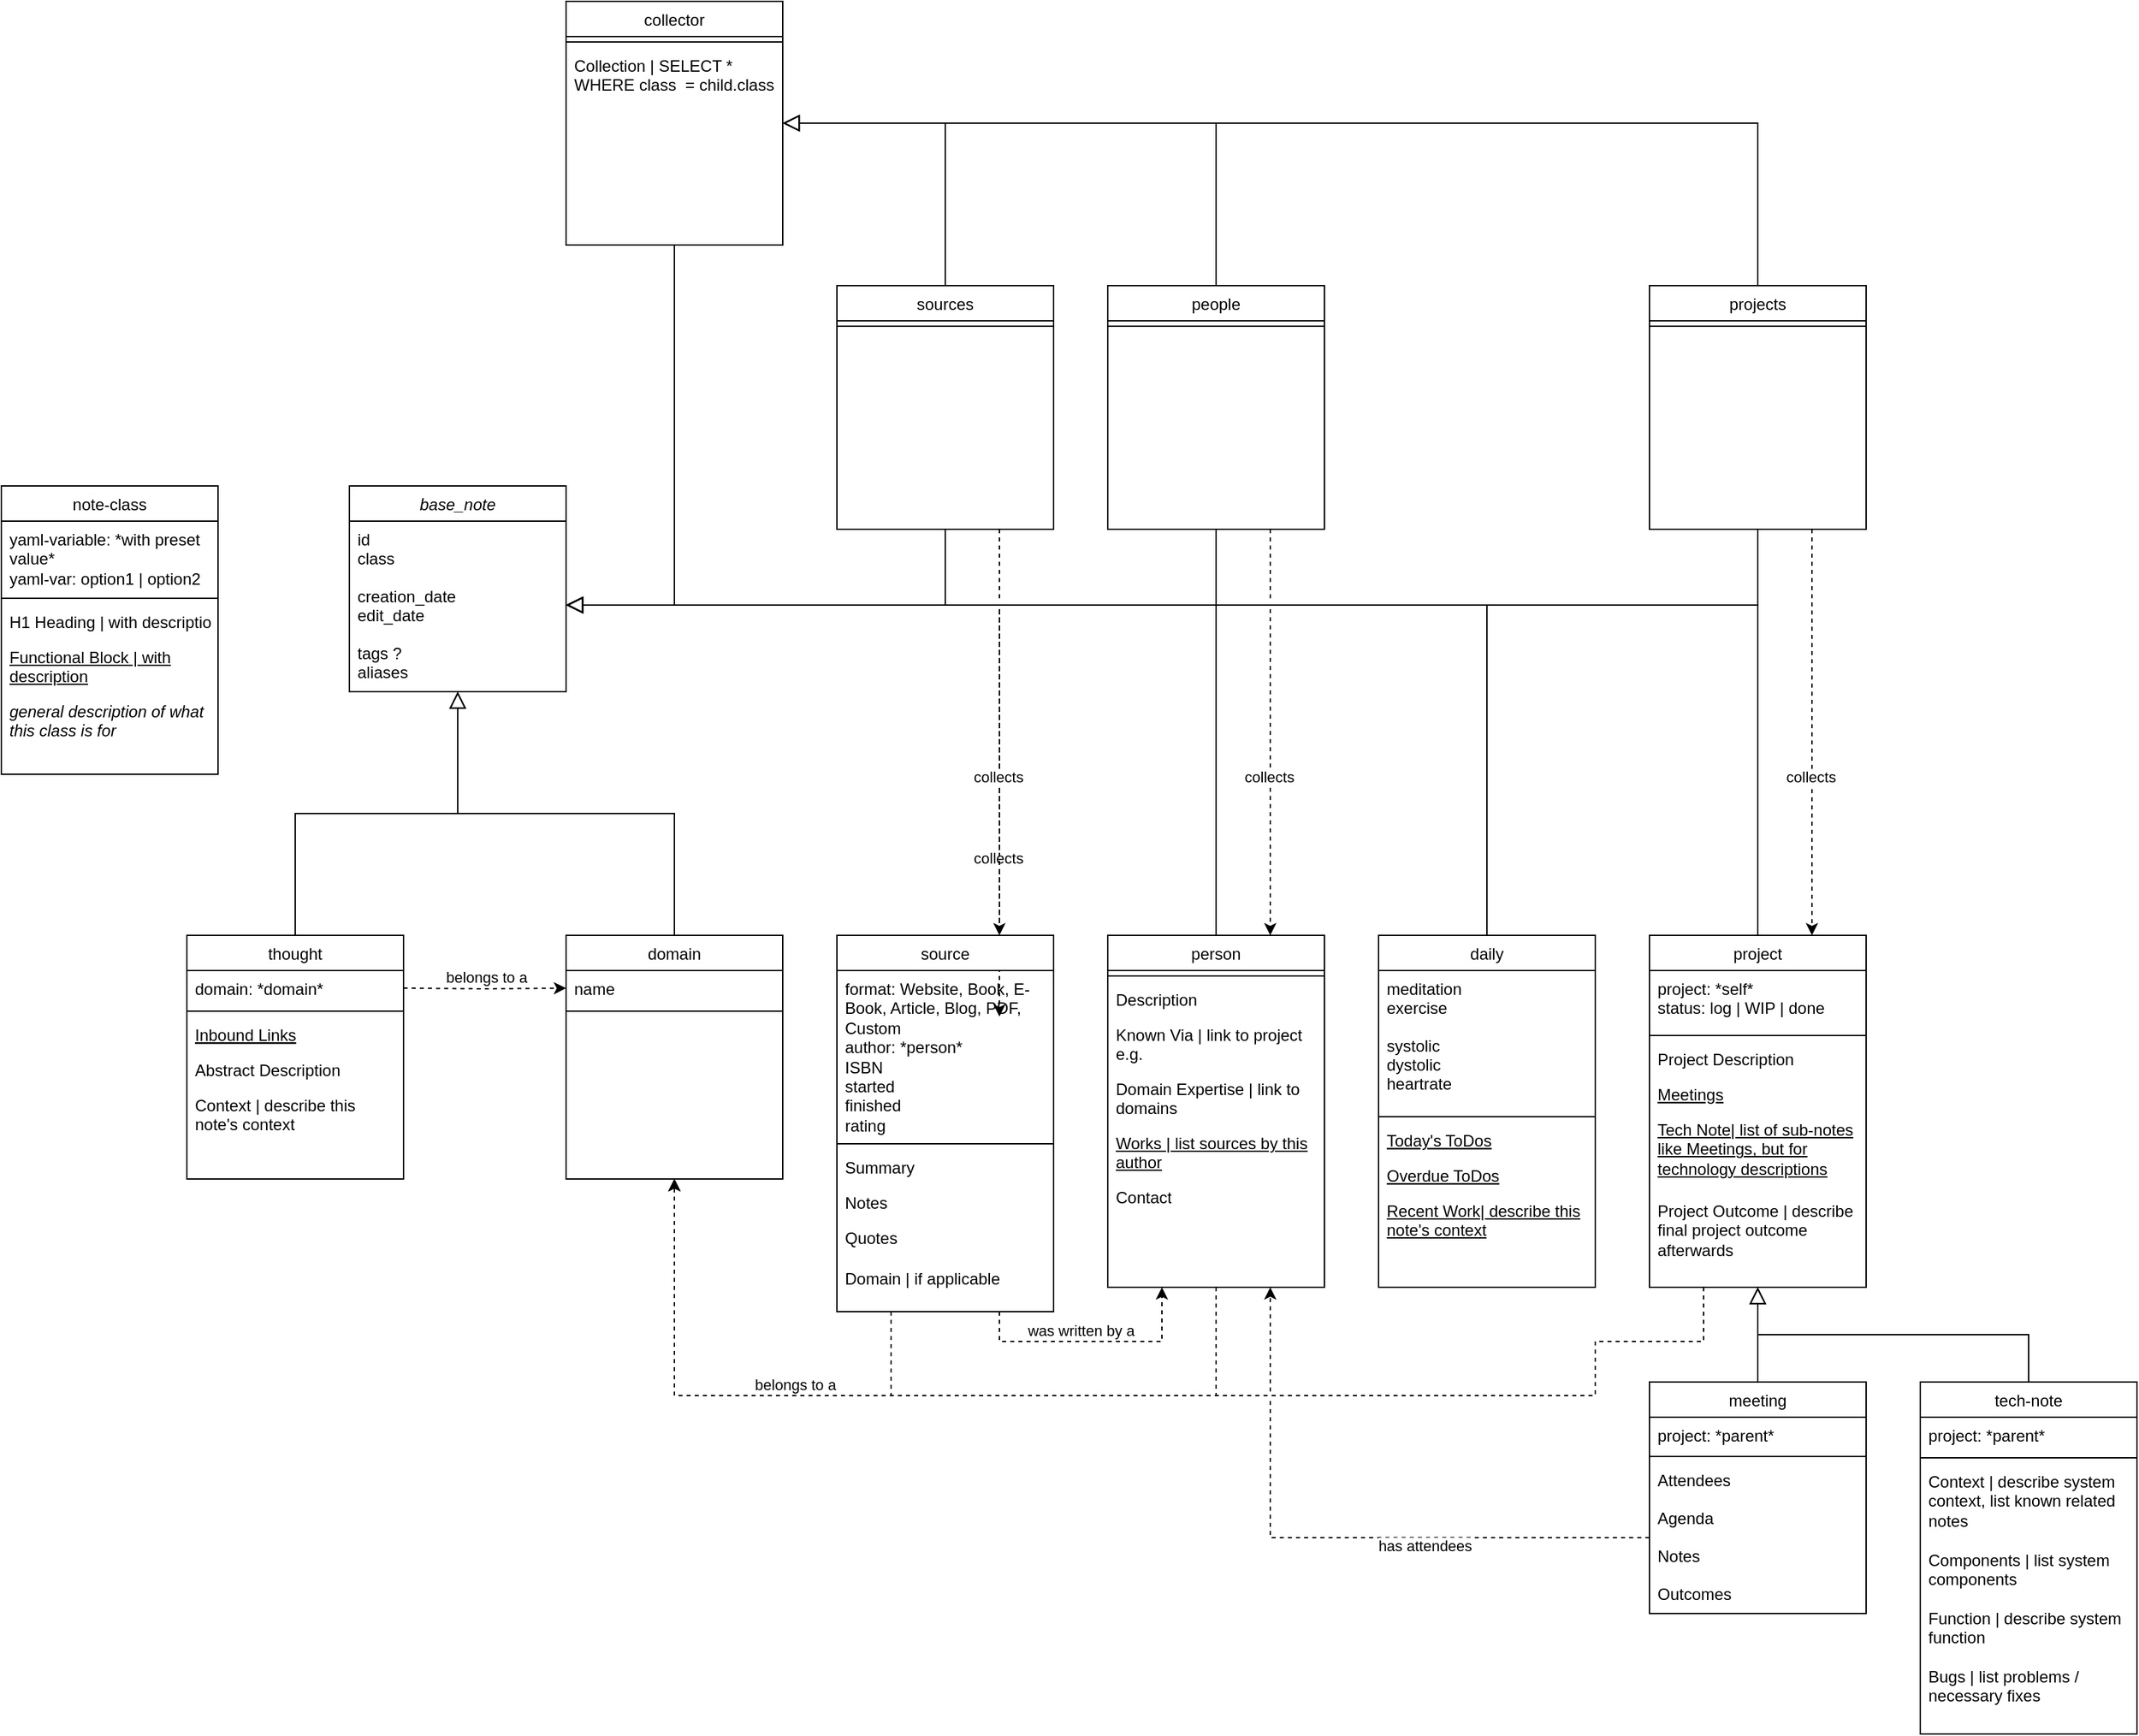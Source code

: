 <mxfile version="20.6.0" type="github">
  <diagram id="C5RBs43oDa-KdzZeNtuy" name="Page-1">
    <mxGraphModel dx="1380" dy="1779" grid="1" gridSize="10" guides="1" tooltips="1" connect="1" arrows="1" fold="1" page="0" pageScale="1" pageWidth="827" pageHeight="1169" math="0" shadow="0">
      <root>
        <mxCell id="WIyWlLk6GJQsqaUBKTNV-0" />
        <mxCell id="WIyWlLk6GJQsqaUBKTNV-1" parent="WIyWlLk6GJQsqaUBKTNV-0" />
        <mxCell id="zkfFHV4jXpPFQw0GAbJ--0" value="base_note" style="swimlane;fontStyle=2;align=center;verticalAlign=top;childLayout=stackLayout;horizontal=1;startSize=26;horizontalStack=0;resizeParent=1;resizeLast=0;collapsible=1;marginBottom=0;rounded=0;shadow=0;strokeWidth=1;" parent="WIyWlLk6GJQsqaUBKTNV-1" vertex="1">
          <mxGeometry x="240" y="208" width="160" height="152" as="geometry">
            <mxRectangle x="230" y="140" width="160" height="26" as="alternateBounds" />
          </mxGeometry>
        </mxCell>
        <mxCell id="zkfFHV4jXpPFQw0GAbJ--1" value="id&#xa;class&#xa;&#xa;creation_date&#xa;edit_date&#xa;&#xa;tags ?&#xa;aliases&#xa;" style="text;align=left;verticalAlign=top;spacingLeft=4;spacingRight=4;overflow=hidden;rotatable=0;points=[[0,0.5],[1,0.5]];portConstraint=eastwest;strokeColor=none;" parent="zkfFHV4jXpPFQw0GAbJ--0" vertex="1">
          <mxGeometry y="26" width="160" height="124" as="geometry" />
        </mxCell>
        <mxCell id="zkfFHV4jXpPFQw0GAbJ--6" value="thought" style="swimlane;fontStyle=0;align=center;verticalAlign=top;childLayout=stackLayout;horizontal=1;startSize=26;horizontalStack=0;resizeParent=1;resizeLast=0;collapsible=1;marginBottom=0;rounded=0;shadow=0;strokeWidth=1;" parent="WIyWlLk6GJQsqaUBKTNV-1" vertex="1">
          <mxGeometry x="120" y="540" width="160" height="180" as="geometry">
            <mxRectangle x="130" y="380" width="160" height="26" as="alternateBounds" />
          </mxGeometry>
        </mxCell>
        <mxCell id="f3Zndl6dn6-TOW9qef5R-59" value="domain: *domain*" style="text;align=left;verticalAlign=top;spacingLeft=4;spacingRight=4;overflow=hidden;rotatable=0;points=[[0,0.5],[1,0.5]];portConstraint=eastwest;" parent="zkfFHV4jXpPFQw0GAbJ--6" vertex="1">
          <mxGeometry y="26" width="160" height="26" as="geometry" />
        </mxCell>
        <mxCell id="zkfFHV4jXpPFQw0GAbJ--9" value="" style="line;html=1;strokeWidth=1;align=left;verticalAlign=middle;spacingTop=-1;spacingLeft=3;spacingRight=3;rotatable=0;labelPosition=right;points=[];portConstraint=eastwest;" parent="zkfFHV4jXpPFQw0GAbJ--6" vertex="1">
          <mxGeometry y="52" width="160" height="8" as="geometry" />
        </mxCell>
        <mxCell id="zkfFHV4jXpPFQw0GAbJ--10" value="Inbound Links" style="text;align=left;verticalAlign=top;spacingLeft=4;spacingRight=4;overflow=hidden;rotatable=0;points=[[0,0.5],[1,0.5]];portConstraint=eastwest;fontStyle=4" parent="zkfFHV4jXpPFQw0GAbJ--6" vertex="1">
          <mxGeometry y="60" width="160" height="26" as="geometry" />
        </mxCell>
        <mxCell id="zkfFHV4jXpPFQw0GAbJ--11" value="Abstract Description" style="text;align=left;verticalAlign=top;spacingLeft=4;spacingRight=4;overflow=hidden;rotatable=0;points=[[0,0.5],[1,0.5]];portConstraint=eastwest;" parent="zkfFHV4jXpPFQw0GAbJ--6" vertex="1">
          <mxGeometry y="86" width="160" height="26" as="geometry" />
        </mxCell>
        <mxCell id="2Ik5nw2vQs33u11WGRB7-6" value="Context | describe this note&#39;s context" style="text;align=left;verticalAlign=top;spacingLeft=4;spacingRight=4;overflow=hidden;rotatable=0;points=[[0,0.5],[1,0.5]];portConstraint=eastwest;fontStyle=0;whiteSpace=wrap;" parent="zkfFHV4jXpPFQw0GAbJ--6" vertex="1">
          <mxGeometry y="112" width="160" height="42" as="geometry" />
        </mxCell>
        <mxCell id="zkfFHV4jXpPFQw0GAbJ--12" value="" style="endArrow=block;endSize=10;endFill=0;shadow=0;strokeWidth=1;rounded=0;edgeStyle=elbowEdgeStyle;elbow=vertical;" parent="WIyWlLk6GJQsqaUBKTNV-1" source="zkfFHV4jXpPFQw0GAbJ--6" target="zkfFHV4jXpPFQw0GAbJ--0" edge="1">
          <mxGeometry width="160" relative="1" as="geometry">
            <mxPoint x="200" y="203" as="sourcePoint" />
            <mxPoint x="200" y="203" as="targetPoint" />
          </mxGeometry>
        </mxCell>
        <mxCell id="zkfFHV4jXpPFQw0GAbJ--13" value="domain" style="swimlane;fontStyle=0;align=center;verticalAlign=top;childLayout=stackLayout;horizontal=1;startSize=26;horizontalStack=0;resizeParent=1;resizeLast=0;collapsible=1;marginBottom=0;rounded=0;shadow=0;strokeWidth=1;" parent="WIyWlLk6GJQsqaUBKTNV-1" vertex="1">
          <mxGeometry x="400" y="540" width="160" height="180" as="geometry">
            <mxRectangle x="340" y="380" width="170" height="26" as="alternateBounds" />
          </mxGeometry>
        </mxCell>
        <mxCell id="zkfFHV4jXpPFQw0GAbJ--14" value="name" style="text;align=left;verticalAlign=top;spacingLeft=4;spacingRight=4;overflow=hidden;rotatable=0;points=[[0,0.5],[1,0.5]];portConstraint=eastwest;" parent="zkfFHV4jXpPFQw0GAbJ--13" vertex="1">
          <mxGeometry y="26" width="160" height="26" as="geometry" />
        </mxCell>
        <mxCell id="zkfFHV4jXpPFQw0GAbJ--15" value="" style="line;html=1;strokeWidth=1;align=left;verticalAlign=middle;spacingTop=-1;spacingLeft=3;spacingRight=3;rotatable=0;labelPosition=right;points=[];portConstraint=eastwest;" parent="zkfFHV4jXpPFQw0GAbJ--13" vertex="1">
          <mxGeometry y="52" width="160" height="8" as="geometry" />
        </mxCell>
        <mxCell id="zkfFHV4jXpPFQw0GAbJ--16" value="" style="endArrow=block;endSize=10;endFill=0;shadow=0;strokeWidth=1;rounded=0;edgeStyle=elbowEdgeStyle;elbow=vertical;" parent="WIyWlLk6GJQsqaUBKTNV-1" source="zkfFHV4jXpPFQw0GAbJ--13" target="zkfFHV4jXpPFQw0GAbJ--0" edge="1">
          <mxGeometry width="160" relative="1" as="geometry">
            <mxPoint x="210" y="373" as="sourcePoint" />
            <mxPoint x="310" y="271" as="targetPoint" />
          </mxGeometry>
        </mxCell>
        <mxCell id="2Ik5nw2vQs33u11WGRB7-9" style="edgeStyle=orthogonalEdgeStyle;rounded=0;orthogonalLoop=1;jettySize=auto;html=1;exitX=1;exitY=0.5;exitDx=0;exitDy=0;entryX=0;entryY=0.5;entryDx=0;entryDy=0;dashed=1;" parent="WIyWlLk6GJQsqaUBKTNV-1" target="zkfFHV4jXpPFQw0GAbJ--14" edge="1">
          <mxGeometry relative="1" as="geometry">
            <mxPoint x="280" y="579" as="sourcePoint" />
          </mxGeometry>
        </mxCell>
        <mxCell id="2Ik5nw2vQs33u11WGRB7-10" value="belongs to a" style="edgeLabel;html=1;align=center;verticalAlign=middle;resizable=0;points=[];" parent="2Ik5nw2vQs33u11WGRB7-9" vertex="1" connectable="0">
          <mxGeometry x="-0.226" relative="1" as="geometry">
            <mxPoint x="14" y="-9" as="offset" />
          </mxGeometry>
        </mxCell>
        <mxCell id="f3Zndl6dn6-TOW9qef5R-25" style="edgeStyle=orthogonalEdgeStyle;rounded=0;orthogonalLoop=1;jettySize=auto;html=1;exitX=0.5;exitY=0;exitDx=0;exitDy=0;entryX=1;entryY=0.5;entryDx=0;entryDy=0;endArrow=block;endSize=10;endFill=0;shadow=0;strokeWidth=1;" parent="WIyWlLk6GJQsqaUBKTNV-1" source="f3Zndl6dn6-TOW9qef5R-0" target="zkfFHV4jXpPFQw0GAbJ--1" edge="1">
          <mxGeometry relative="1" as="geometry" />
        </mxCell>
        <mxCell id="f3Zndl6dn6-TOW9qef5R-0" value="daily" style="swimlane;fontStyle=0;align=center;verticalAlign=top;childLayout=stackLayout;horizontal=1;startSize=26;horizontalStack=0;resizeParent=1;resizeLast=0;collapsible=1;marginBottom=0;rounded=0;shadow=0;strokeWidth=1;" parent="WIyWlLk6GJQsqaUBKTNV-1" vertex="1">
          <mxGeometry x="1000" y="540" width="160" height="260" as="geometry">
            <mxRectangle x="130" y="380" width="160" height="26" as="alternateBounds" />
          </mxGeometry>
        </mxCell>
        <mxCell id="t6AUd43GdMaXBi5L8WSt-88" style="edgeStyle=orthogonalEdgeStyle;rounded=0;jumpStyle=gap;orthogonalLoop=1;jettySize=auto;html=1;exitX=0.75;exitY=1;exitDx=0;exitDy=0;entryX=0.75;entryY=0;entryDx=0;entryDy=0;dashed=1;" edge="1" parent="f3Zndl6dn6-TOW9qef5R-0">
          <mxGeometry relative="1" as="geometry">
            <mxPoint x="-280" y="-240" as="sourcePoint" />
            <mxPoint x="-280" y="60" as="targetPoint" />
          </mxGeometry>
        </mxCell>
        <mxCell id="t6AUd43GdMaXBi5L8WSt-89" value="collects" style="edgeLabel;html=1;align=center;verticalAlign=middle;resizable=0;points=[];" vertex="1" connectable="0" parent="t6AUd43GdMaXBi5L8WSt-88">
          <mxGeometry x="0.216" y="-1" relative="1" as="geometry">
            <mxPoint as="offset" />
          </mxGeometry>
        </mxCell>
        <mxCell id="f3Zndl6dn6-TOW9qef5R-1" value="meditation&#xa;exercise&#xa;&#xa;systolic&#xa;dystolic&#xa;heartrate" style="text;align=left;verticalAlign=top;spacingLeft=4;spacingRight=4;overflow=hidden;rotatable=0;points=[[0,0.5],[1,0.5]];portConstraint=eastwest;" parent="f3Zndl6dn6-TOW9qef5R-0" vertex="1">
          <mxGeometry y="26" width="160" height="104" as="geometry" />
        </mxCell>
        <mxCell id="f3Zndl6dn6-TOW9qef5R-3" value="" style="line;html=1;strokeWidth=1;align=left;verticalAlign=middle;spacingTop=-1;spacingLeft=3;spacingRight=3;rotatable=0;labelPosition=right;points=[];portConstraint=eastwest;" parent="f3Zndl6dn6-TOW9qef5R-0" vertex="1">
          <mxGeometry y="130" width="160" height="8" as="geometry" />
        </mxCell>
        <mxCell id="f3Zndl6dn6-TOW9qef5R-5" value="Today&#39;s ToDos" style="text;align=left;verticalAlign=top;spacingLeft=4;spacingRight=4;overflow=hidden;rotatable=0;points=[[0,0.5],[1,0.5]];portConstraint=eastwest;fontStyle=4" parent="f3Zndl6dn6-TOW9qef5R-0" vertex="1">
          <mxGeometry y="138" width="160" height="26" as="geometry" />
        </mxCell>
        <mxCell id="f3Zndl6dn6-TOW9qef5R-4" value="Overdue ToDos" style="text;align=left;verticalAlign=top;spacingLeft=4;spacingRight=4;overflow=hidden;rotatable=0;points=[[0,0.5],[1,0.5]];portConstraint=eastwest;fontStyle=4" parent="f3Zndl6dn6-TOW9qef5R-0" vertex="1">
          <mxGeometry y="164" width="160" height="26" as="geometry" />
        </mxCell>
        <mxCell id="f3Zndl6dn6-TOW9qef5R-10" value="Recent Work| describe this note&#39;s context" style="text;align=left;verticalAlign=top;spacingLeft=4;spacingRight=4;overflow=hidden;rotatable=0;points=[[0,0.5],[1,0.5]];portConstraint=eastwest;fontStyle=4;whiteSpace=wrap;" parent="f3Zndl6dn6-TOW9qef5R-0" vertex="1">
          <mxGeometry y="190" width="160" height="42" as="geometry" />
        </mxCell>
        <mxCell id="f3Zndl6dn6-TOW9qef5R-32" style="edgeStyle=orthogonalEdgeStyle;rounded=0;orthogonalLoop=1;jettySize=auto;html=1;exitX=0.5;exitY=0;exitDx=0;exitDy=0;entryX=1;entryY=0.5;entryDx=0;entryDy=0;endArrow=block;endSize=10;endFill=0;shadow=0;strokeWidth=1;" parent="WIyWlLk6GJQsqaUBKTNV-1" source="f3Zndl6dn6-TOW9qef5R-26" target="zkfFHV4jXpPFQw0GAbJ--1" edge="1">
          <mxGeometry relative="1" as="geometry" />
        </mxCell>
        <mxCell id="t6AUd43GdMaXBi5L8WSt-27" style="edgeStyle=orthogonalEdgeStyle;rounded=0;jumpStyle=gap;orthogonalLoop=1;jettySize=auto;html=1;exitX=0.25;exitY=1;exitDx=0;exitDy=0;entryX=0.5;entryY=1;entryDx=0;entryDy=0;dashed=1;" edge="1" parent="WIyWlLk6GJQsqaUBKTNV-1" source="f3Zndl6dn6-TOW9qef5R-26" target="zkfFHV4jXpPFQw0GAbJ--13">
          <mxGeometry relative="1" as="geometry">
            <Array as="points">
              <mxPoint x="1240" y="840" />
              <mxPoint x="1160" y="840" />
              <mxPoint x="1160" y="880" />
              <mxPoint x="480" y="880" />
            </Array>
          </mxGeometry>
        </mxCell>
        <mxCell id="f3Zndl6dn6-TOW9qef5R-26" value="project" style="swimlane;fontStyle=0;align=center;verticalAlign=top;childLayout=stackLayout;horizontal=1;startSize=26;horizontalStack=0;resizeParent=1;resizeLast=0;collapsible=1;marginBottom=0;rounded=0;shadow=0;strokeWidth=1;" parent="WIyWlLk6GJQsqaUBKTNV-1" vertex="1">
          <mxGeometry x="1200" y="540" width="160" height="260" as="geometry">
            <mxRectangle x="130" y="380" width="160" height="26" as="alternateBounds" />
          </mxGeometry>
        </mxCell>
        <mxCell id="f3Zndl6dn6-TOW9qef5R-27" value="project: *self*&#xa;status: log | WIP | done&#xa;&#xa;" style="text;align=left;verticalAlign=top;spacingLeft=4;spacingRight=4;overflow=hidden;rotatable=0;points=[[0,0.5],[1,0.5]];portConstraint=eastwest;" parent="f3Zndl6dn6-TOW9qef5R-26" vertex="1">
          <mxGeometry y="26" width="160" height="44" as="geometry" />
        </mxCell>
        <mxCell id="f3Zndl6dn6-TOW9qef5R-28" value="" style="line;html=1;strokeWidth=1;align=left;verticalAlign=middle;spacingTop=-1;spacingLeft=3;spacingRight=3;rotatable=0;labelPosition=right;points=[];portConstraint=eastwest;" parent="f3Zndl6dn6-TOW9qef5R-26" vertex="1">
          <mxGeometry y="70" width="160" height="8" as="geometry" />
        </mxCell>
        <mxCell id="f3Zndl6dn6-TOW9qef5R-29" value="Project Description" style="text;align=left;verticalAlign=top;spacingLeft=4;spacingRight=4;overflow=hidden;rotatable=0;points=[[0,0.5],[1,0.5]];portConstraint=eastwest;fontStyle=0" parent="f3Zndl6dn6-TOW9qef5R-26" vertex="1">
          <mxGeometry y="78" width="160" height="26" as="geometry" />
        </mxCell>
        <mxCell id="f3Zndl6dn6-TOW9qef5R-30" value="Meetings" style="text;align=left;verticalAlign=top;spacingLeft=4;spacingRight=4;overflow=hidden;rotatable=0;points=[[0,0.5],[1,0.5]];portConstraint=eastwest;fontStyle=4" parent="f3Zndl6dn6-TOW9qef5R-26" vertex="1">
          <mxGeometry y="104" width="160" height="26" as="geometry" />
        </mxCell>
        <mxCell id="f3Zndl6dn6-TOW9qef5R-31" value="Tech Note| list of sub-notes like Meetings, but for technology descriptions" style="text;align=left;verticalAlign=top;spacingLeft=4;spacingRight=4;overflow=hidden;rotatable=0;points=[[0,0.5],[1,0.5]];portConstraint=eastwest;fontStyle=4;whiteSpace=wrap;" parent="f3Zndl6dn6-TOW9qef5R-26" vertex="1">
          <mxGeometry y="130" width="160" height="60" as="geometry" />
        </mxCell>
        <mxCell id="f3Zndl6dn6-TOW9qef5R-33" value="Project Outcome | describe final project outcome afterwards" style="text;align=left;verticalAlign=top;spacingLeft=4;spacingRight=4;overflow=hidden;rotatable=0;points=[[0,0.5],[1,0.5]];portConstraint=eastwest;fontStyle=0;whiteSpace=wrap;" parent="f3Zndl6dn6-TOW9qef5R-26" vertex="1">
          <mxGeometry y="190" width="160" height="50" as="geometry" />
        </mxCell>
        <mxCell id="f3Zndl6dn6-TOW9qef5R-40" style="edgeStyle=orthogonalEdgeStyle;rounded=0;orthogonalLoop=1;jettySize=auto;html=1;exitX=0.5;exitY=0;exitDx=0;exitDy=0;entryX=0.5;entryY=1;entryDx=0;entryDy=0;endArrow=block;endSize=10;endFill=0;shadow=0;strokeWidth=1;" parent="WIyWlLk6GJQsqaUBKTNV-1" source="f3Zndl6dn6-TOW9qef5R-34" target="f3Zndl6dn6-TOW9qef5R-26" edge="1">
          <mxGeometry relative="1" as="geometry" />
        </mxCell>
        <mxCell id="f3Zndl6dn6-TOW9qef5R-34" value="meeting" style="swimlane;fontStyle=0;align=center;verticalAlign=top;childLayout=stackLayout;horizontal=1;startSize=26;horizontalStack=0;resizeParent=1;resizeLast=0;collapsible=1;marginBottom=0;rounded=0;shadow=0;strokeWidth=1;" parent="WIyWlLk6GJQsqaUBKTNV-1" vertex="1">
          <mxGeometry x="1200" y="870" width="160" height="171" as="geometry">
            <mxRectangle x="130" y="380" width="160" height="26" as="alternateBounds" />
          </mxGeometry>
        </mxCell>
        <mxCell id="f3Zndl6dn6-TOW9qef5R-35" value="project: *parent*" style="text;align=left;verticalAlign=top;spacingLeft=4;spacingRight=4;overflow=hidden;rotatable=0;points=[[0,0.5],[1,0.5]];portConstraint=eastwest;" parent="f3Zndl6dn6-TOW9qef5R-34" vertex="1">
          <mxGeometry y="26" width="160" height="25" as="geometry" />
        </mxCell>
        <mxCell id="f3Zndl6dn6-TOW9qef5R-36" value="" style="line;html=1;strokeWidth=1;align=left;verticalAlign=middle;spacingTop=-1;spacingLeft=3;spacingRight=3;rotatable=0;labelPosition=right;points=[];portConstraint=eastwest;" parent="f3Zndl6dn6-TOW9qef5R-34" vertex="1">
          <mxGeometry y="51" width="160" height="8" as="geometry" />
        </mxCell>
        <mxCell id="f3Zndl6dn6-TOW9qef5R-37" value="Attendees&#xa;&#xa;Agenda&#xa;&#xa;Notes&#xa;&#xa;Outcomes" style="text;align=left;verticalAlign=top;spacingLeft=4;spacingRight=4;overflow=hidden;rotatable=0;points=[[0,0.5],[1,0.5]];portConstraint=eastwest;fontStyle=0" parent="f3Zndl6dn6-TOW9qef5R-34" vertex="1">
          <mxGeometry y="59" width="160" height="112" as="geometry" />
        </mxCell>
        <mxCell id="f3Zndl6dn6-TOW9qef5R-47" style="edgeStyle=orthogonalEdgeStyle;rounded=0;orthogonalLoop=1;jettySize=auto;html=1;exitX=0.5;exitY=0;exitDx=0;exitDy=0;entryX=0.5;entryY=1;entryDx=0;entryDy=0;endArrow=block;endSize=10;endFill=0;shadow=0;strokeWidth=1;" parent="WIyWlLk6GJQsqaUBKTNV-1" source="f3Zndl6dn6-TOW9qef5R-41" target="f3Zndl6dn6-TOW9qef5R-26" edge="1">
          <mxGeometry relative="1" as="geometry" />
        </mxCell>
        <mxCell id="f3Zndl6dn6-TOW9qef5R-41" value="tech-note" style="swimlane;fontStyle=0;align=center;verticalAlign=top;childLayout=stackLayout;horizontal=1;startSize=26;horizontalStack=0;resizeParent=1;resizeLast=0;collapsible=1;marginBottom=0;rounded=0;shadow=0;strokeWidth=1;" parent="WIyWlLk6GJQsqaUBKTNV-1" vertex="1">
          <mxGeometry x="1400" y="870" width="160" height="260" as="geometry">
            <mxRectangle x="130" y="380" width="160" height="26" as="alternateBounds" />
          </mxGeometry>
        </mxCell>
        <mxCell id="f3Zndl6dn6-TOW9qef5R-42" value="project: *parent*" style="text;align=left;verticalAlign=top;spacingLeft=4;spacingRight=4;overflow=hidden;rotatable=0;points=[[0,0.5],[1,0.5]];portConstraint=eastwest;" parent="f3Zndl6dn6-TOW9qef5R-41" vertex="1">
          <mxGeometry y="26" width="160" height="26" as="geometry" />
        </mxCell>
        <mxCell id="f3Zndl6dn6-TOW9qef5R-43" value="" style="line;html=1;strokeWidth=1;align=left;verticalAlign=middle;spacingTop=-1;spacingLeft=3;spacingRight=3;rotatable=0;labelPosition=right;points=[];portConstraint=eastwest;" parent="f3Zndl6dn6-TOW9qef5R-41" vertex="1">
          <mxGeometry y="52" width="160" height="8" as="geometry" />
        </mxCell>
        <mxCell id="f3Zndl6dn6-TOW9qef5R-50" value="Context | describe system context, list known related notes&#xa;&#xa;Components | list system components&#xa;&#xa;Function | describe system function&#xa;&#xa;Bugs | list problems / necessary fixes" style="text;align=left;verticalAlign=top;spacingLeft=4;spacingRight=4;overflow=hidden;rotatable=0;points=[[0,0.5],[1,0.5]];portConstraint=eastwest;fontStyle=0;whiteSpace=wrap;" parent="f3Zndl6dn6-TOW9qef5R-41" vertex="1">
          <mxGeometry y="60" width="160" height="191" as="geometry" />
        </mxCell>
        <mxCell id="f3Zndl6dn6-TOW9qef5R-51" value="note-class" style="swimlane;fontStyle=0;align=center;verticalAlign=top;childLayout=stackLayout;horizontal=1;startSize=26;horizontalStack=0;resizeParent=1;resizeLast=0;collapsible=1;marginBottom=0;rounded=0;shadow=0;strokeWidth=1;" parent="WIyWlLk6GJQsqaUBKTNV-1" vertex="1">
          <mxGeometry x="-17" y="208" width="160" height="213" as="geometry">
            <mxRectangle x="130" y="380" width="160" height="26" as="alternateBounds" />
          </mxGeometry>
        </mxCell>
        <mxCell id="f3Zndl6dn6-TOW9qef5R-52" value="yaml-variable: *with preset value*&#xa;yaml-var: option1 | option2" style="text;align=left;verticalAlign=top;spacingLeft=4;spacingRight=4;overflow=hidden;rotatable=0;points=[[0,0.5],[1,0.5]];portConstraint=eastwest;whiteSpace=wrap;" parent="f3Zndl6dn6-TOW9qef5R-51" vertex="1">
          <mxGeometry y="26" width="160" height="53" as="geometry" />
        </mxCell>
        <mxCell id="f3Zndl6dn6-TOW9qef5R-53" value="" style="line;html=1;strokeWidth=1;align=left;verticalAlign=middle;spacingTop=-1;spacingLeft=3;spacingRight=3;rotatable=0;labelPosition=right;points=[];portConstraint=eastwest;" parent="f3Zndl6dn6-TOW9qef5R-51" vertex="1">
          <mxGeometry y="79" width="160" height="8" as="geometry" />
        </mxCell>
        <mxCell id="f3Zndl6dn6-TOW9qef5R-54" value="H1 Heading | with description" style="text;align=left;verticalAlign=top;spacingLeft=4;spacingRight=4;overflow=hidden;rotatable=0;points=[[0,0.5],[1,0.5]];portConstraint=eastwest;fontStyle=0" parent="f3Zndl6dn6-TOW9qef5R-51" vertex="1">
          <mxGeometry y="87" width="160" height="26" as="geometry" />
        </mxCell>
        <mxCell id="f3Zndl6dn6-TOW9qef5R-55" value="Functional Block | with description&#xa;" style="text;align=left;verticalAlign=top;spacingLeft=4;spacingRight=4;overflow=hidden;rotatable=0;points=[[0,0.5],[1,0.5]];portConstraint=eastwest;fontStyle=4;whiteSpace=wrap;" parent="f3Zndl6dn6-TOW9qef5R-51" vertex="1">
          <mxGeometry y="113" width="160" height="40" as="geometry" />
        </mxCell>
        <mxCell id="2Ik5nw2vQs33u11WGRB7-5" value="general description of what this class is for" style="text;align=left;verticalAlign=top;spacingLeft=4;spacingRight=4;overflow=hidden;rotatable=0;points=[[0,0.5],[1,0.5]];portConstraint=eastwest;fontStyle=2;whiteSpace=wrap;" parent="f3Zndl6dn6-TOW9qef5R-51" vertex="1">
          <mxGeometry y="153" width="160" height="60" as="geometry" />
        </mxCell>
        <mxCell id="t6AUd43GdMaXBi5L8WSt-6" style="edgeStyle=orthogonalEdgeStyle;rounded=0;orthogonalLoop=1;jettySize=auto;html=1;exitX=0.5;exitY=0;exitDx=0;exitDy=0;entryX=1;entryY=0.5;entryDx=0;entryDy=0;endArrow=block;endSize=10;endFill=0;shadow=0;strokeWidth=1;" edge="1" parent="WIyWlLk6GJQsqaUBKTNV-1" source="t6AUd43GdMaXBi5L8WSt-0" target="zkfFHV4jXpPFQw0GAbJ--1">
          <mxGeometry relative="1" as="geometry" />
        </mxCell>
        <mxCell id="t6AUd43GdMaXBi5L8WSt-26" style="edgeStyle=orthogonalEdgeStyle;rounded=0;orthogonalLoop=1;jettySize=auto;html=1;exitX=0.5;exitY=1;exitDx=0;exitDy=0;entryX=0.5;entryY=1;entryDx=0;entryDy=0;dashed=1;" edge="1" parent="WIyWlLk6GJQsqaUBKTNV-1" source="t6AUd43GdMaXBi5L8WSt-0" target="zkfFHV4jXpPFQw0GAbJ--13">
          <mxGeometry relative="1" as="geometry">
            <Array as="points">
              <mxPoint x="880" y="880" />
              <mxPoint x="480" y="880" />
            </Array>
          </mxGeometry>
        </mxCell>
        <mxCell id="t6AUd43GdMaXBi5L8WSt-0" value="person" style="swimlane;fontStyle=0;align=center;verticalAlign=top;childLayout=stackLayout;horizontal=1;startSize=26;horizontalStack=0;resizeParent=1;resizeLast=0;collapsible=1;marginBottom=0;rounded=0;shadow=0;strokeWidth=1;" vertex="1" parent="WIyWlLk6GJQsqaUBKTNV-1">
          <mxGeometry x="800" y="540" width="160" height="260" as="geometry">
            <mxRectangle x="130" y="380" width="160" height="26" as="alternateBounds" />
          </mxGeometry>
        </mxCell>
        <mxCell id="t6AUd43GdMaXBi5L8WSt-2" value="" style="line;html=1;strokeWidth=1;align=left;verticalAlign=middle;spacingTop=-1;spacingLeft=3;spacingRight=3;rotatable=0;labelPosition=right;points=[];portConstraint=eastwest;" vertex="1" parent="t6AUd43GdMaXBi5L8WSt-0">
          <mxGeometry y="26" width="160" height="8" as="geometry" />
        </mxCell>
        <mxCell id="t6AUd43GdMaXBi5L8WSt-8" value="Description" style="text;align=left;verticalAlign=top;spacingLeft=4;spacingRight=4;overflow=hidden;rotatable=0;points=[[0,0.5],[1,0.5]];portConstraint=eastwest;fontStyle=0" vertex="1" parent="t6AUd43GdMaXBi5L8WSt-0">
          <mxGeometry y="34" width="160" height="26" as="geometry" />
        </mxCell>
        <mxCell id="t6AUd43GdMaXBi5L8WSt-9" value="Known Via | link to project e.g." style="text;align=left;verticalAlign=top;spacingLeft=4;spacingRight=4;overflow=hidden;rotatable=0;points=[[0,0.5],[1,0.5]];portConstraint=eastwest;fontStyle=0;whiteSpace=wrap;" vertex="1" parent="t6AUd43GdMaXBi5L8WSt-0">
          <mxGeometry y="60" width="160" height="40" as="geometry" />
        </mxCell>
        <mxCell id="t6AUd43GdMaXBi5L8WSt-10" value="Domain Expertise | link to domains" style="text;align=left;verticalAlign=top;spacingLeft=4;spacingRight=4;overflow=hidden;rotatable=0;points=[[0,0.5],[1,0.5]];portConstraint=eastwest;fontStyle=0;whiteSpace=wrap;" vertex="1" parent="t6AUd43GdMaXBi5L8WSt-0">
          <mxGeometry y="100" width="160" height="40" as="geometry" />
        </mxCell>
        <mxCell id="t6AUd43GdMaXBi5L8WSt-11" value="Works | list sources by this author" style="text;align=left;verticalAlign=top;spacingLeft=4;spacingRight=4;overflow=hidden;rotatable=0;points=[[0,0.5],[1,0.5]];portConstraint=eastwest;fontStyle=4;whiteSpace=wrap;" vertex="1" parent="t6AUd43GdMaXBi5L8WSt-0">
          <mxGeometry y="140" width="160" height="40" as="geometry" />
        </mxCell>
        <mxCell id="t6AUd43GdMaXBi5L8WSt-12" value="Contact" style="text;align=left;verticalAlign=top;spacingLeft=4;spacingRight=4;overflow=hidden;rotatable=0;points=[[0,0.5],[1,0.5]];portConstraint=eastwest;fontStyle=0;whiteSpace=wrap;" vertex="1" parent="t6AUd43GdMaXBi5L8WSt-0">
          <mxGeometry y="180" width="160" height="40" as="geometry" />
        </mxCell>
        <mxCell id="t6AUd43GdMaXBi5L8WSt-13" style="edgeStyle=orthogonalEdgeStyle;rounded=0;orthogonalLoop=1;jettySize=auto;html=1;exitX=0;exitY=0.5;exitDx=0;exitDy=0;entryX=0.75;entryY=1;entryDx=0;entryDy=0;jumpStyle=gap;dashed=1;" edge="1" parent="WIyWlLk6GJQsqaUBKTNV-1" source="f3Zndl6dn6-TOW9qef5R-37" target="t6AUd43GdMaXBi5L8WSt-0">
          <mxGeometry relative="1" as="geometry" />
        </mxCell>
        <mxCell id="t6AUd43GdMaXBi5L8WSt-14" value="has attendees" style="edgeLabel;html=1;align=center;verticalAlign=middle;resizable=0;points=[];" vertex="1" connectable="0" parent="t6AUd43GdMaXBi5L8WSt-13">
          <mxGeometry x="0.084" y="1" relative="1" as="geometry">
            <mxPoint x="86" y="5" as="offset" />
          </mxGeometry>
        </mxCell>
        <mxCell id="t6AUd43GdMaXBi5L8WSt-21" style="edgeStyle=orthogonalEdgeStyle;rounded=0;orthogonalLoop=1;jettySize=auto;html=1;exitX=0.75;exitY=1;exitDx=0;exitDy=0;jumpStyle=gap;dashed=1;" edge="1" parent="WIyWlLk6GJQsqaUBKTNV-1" source="t6AUd43GdMaXBi5L8WSt-15">
          <mxGeometry relative="1" as="geometry">
            <mxPoint x="840" y="800" as="targetPoint" />
            <Array as="points">
              <mxPoint x="720" y="840" />
              <mxPoint x="840" y="840" />
              <mxPoint x="840" y="800" />
            </Array>
          </mxGeometry>
        </mxCell>
        <mxCell id="t6AUd43GdMaXBi5L8WSt-22" value="was written by a" style="edgeLabel;html=1;align=center;verticalAlign=middle;resizable=0;points=[];" vertex="1" connectable="0" parent="t6AUd43GdMaXBi5L8WSt-21">
          <mxGeometry x="0.109" y="-1" relative="1" as="geometry">
            <mxPoint x="-19" y="-9" as="offset" />
          </mxGeometry>
        </mxCell>
        <mxCell id="t6AUd43GdMaXBi5L8WSt-24" style="edgeStyle=orthogonalEdgeStyle;rounded=0;orthogonalLoop=1;jettySize=auto;html=1;exitX=0.25;exitY=1;exitDx=0;exitDy=0;entryX=0.5;entryY=1;entryDx=0;entryDy=0;dashed=1;" edge="1" parent="WIyWlLk6GJQsqaUBKTNV-1" source="t6AUd43GdMaXBi5L8WSt-15" target="zkfFHV4jXpPFQw0GAbJ--13">
          <mxGeometry relative="1" as="geometry">
            <Array as="points">
              <mxPoint x="640" y="880" />
              <mxPoint x="480" y="880" />
            </Array>
          </mxGeometry>
        </mxCell>
        <mxCell id="t6AUd43GdMaXBi5L8WSt-25" value="belongs to a" style="edgeLabel;html=1;align=center;verticalAlign=middle;resizable=0;points=[];" vertex="1" connectable="0" parent="t6AUd43GdMaXBi5L8WSt-24">
          <mxGeometry x="-0.22" y="-1" relative="1" as="geometry">
            <mxPoint x="16" y="-7" as="offset" />
          </mxGeometry>
        </mxCell>
        <mxCell id="t6AUd43GdMaXBi5L8WSt-15" value="source" style="swimlane;fontStyle=0;align=center;verticalAlign=top;childLayout=stackLayout;horizontal=1;startSize=26;horizontalStack=0;resizeParent=1;resizeLast=0;collapsible=1;marginBottom=0;rounded=0;shadow=0;strokeWidth=1;" vertex="1" parent="WIyWlLk6GJQsqaUBKTNV-1">
          <mxGeometry x="600" y="540" width="160" height="278" as="geometry">
            <mxRectangle x="130" y="380" width="160" height="26" as="alternateBounds" />
          </mxGeometry>
        </mxCell>
        <mxCell id="t6AUd43GdMaXBi5L8WSt-16" value="format: Website, Book, E-Book, Article, Blog, PDF, Custom&#xa;author: *person*&#xa;ISBN&#xa;started&#xa;finished&#xa;rating&#xa;" style="text;align=left;verticalAlign=top;spacingLeft=4;spacingRight=4;overflow=hidden;rotatable=0;points=[[0,0.5],[1,0.5]];portConstraint=eastwest;whiteSpace=wrap;" vertex="1" parent="t6AUd43GdMaXBi5L8WSt-15">
          <mxGeometry y="26" width="160" height="124" as="geometry" />
        </mxCell>
        <mxCell id="t6AUd43GdMaXBi5L8WSt-17" value="" style="line;html=1;strokeWidth=1;align=left;verticalAlign=middle;spacingTop=-1;spacingLeft=3;spacingRight=3;rotatable=0;labelPosition=right;points=[];portConstraint=eastwest;" vertex="1" parent="t6AUd43GdMaXBi5L8WSt-15">
          <mxGeometry y="150" width="160" height="8" as="geometry" />
        </mxCell>
        <mxCell id="t6AUd43GdMaXBi5L8WSt-18" value="Summary" style="text;align=left;verticalAlign=top;spacingLeft=4;spacingRight=4;overflow=hidden;rotatable=0;points=[[0,0.5],[1,0.5]];portConstraint=eastwest;fontStyle=0" vertex="1" parent="t6AUd43GdMaXBi5L8WSt-15">
          <mxGeometry y="158" width="160" height="26" as="geometry" />
        </mxCell>
        <mxCell id="t6AUd43GdMaXBi5L8WSt-19" value="Notes" style="text;align=left;verticalAlign=top;spacingLeft=4;spacingRight=4;overflow=hidden;rotatable=0;points=[[0,0.5],[1,0.5]];portConstraint=eastwest;fontStyle=0" vertex="1" parent="t6AUd43GdMaXBi5L8WSt-15">
          <mxGeometry y="184" width="160" height="26" as="geometry" />
        </mxCell>
        <mxCell id="t6AUd43GdMaXBi5L8WSt-20" value="Quotes" style="text;align=left;verticalAlign=top;spacingLeft=4;spacingRight=4;overflow=hidden;rotatable=0;points=[[0,0.5],[1,0.5]];portConstraint=eastwest;fontStyle=0;whiteSpace=wrap;" vertex="1" parent="t6AUd43GdMaXBi5L8WSt-15">
          <mxGeometry y="210" width="160" height="30" as="geometry" />
        </mxCell>
        <mxCell id="t6AUd43GdMaXBi5L8WSt-23" value="Domain | if applicable" style="text;align=left;verticalAlign=top;spacingLeft=4;spacingRight=4;overflow=hidden;rotatable=0;points=[[0,0.5],[1,0.5]];portConstraint=eastwest;fontStyle=0" vertex="1" parent="t6AUd43GdMaXBi5L8WSt-15">
          <mxGeometry y="240" width="160" height="26" as="geometry" />
        </mxCell>
        <mxCell id="t6AUd43GdMaXBi5L8WSt-48" style="edgeStyle=orthogonalEdgeStyle;rounded=0;jumpStyle=gap;orthogonalLoop=1;jettySize=auto;html=1;exitX=0.5;exitY=1;exitDx=0;exitDy=0;entryX=1;entryY=0.5;entryDx=0;entryDy=0;endArrow=block;endSize=10;endFill=0;shadow=0;strokeWidth=1;" edge="1" parent="WIyWlLk6GJQsqaUBKTNV-1" source="t6AUd43GdMaXBi5L8WSt-28" target="zkfFHV4jXpPFQw0GAbJ--1">
          <mxGeometry relative="1" as="geometry" />
        </mxCell>
        <mxCell id="t6AUd43GdMaXBi5L8WSt-67" style="edgeStyle=orthogonalEdgeStyle;rounded=0;jumpStyle=gap;orthogonalLoop=1;jettySize=auto;html=1;exitX=0.5;exitY=0;exitDx=0;exitDy=0;entryX=1;entryY=0.5;entryDx=0;entryDy=0;endArrow=block;endSize=10;endFill=0;shadow=0;strokeWidth=1;" edge="1" parent="WIyWlLk6GJQsqaUBKTNV-1" source="t6AUd43GdMaXBi5L8WSt-28" target="t6AUd43GdMaXBi5L8WSt-59">
          <mxGeometry relative="1" as="geometry" />
        </mxCell>
        <mxCell id="t6AUd43GdMaXBi5L8WSt-28" value="people" style="swimlane;fontStyle=0;align=center;verticalAlign=top;childLayout=stackLayout;horizontal=1;startSize=26;horizontalStack=0;resizeParent=1;resizeLast=0;collapsible=1;marginBottom=0;rounded=0;shadow=0;strokeWidth=1;" vertex="1" parent="WIyWlLk6GJQsqaUBKTNV-1">
          <mxGeometry x="800" y="60" width="160" height="180" as="geometry">
            <mxRectangle x="340" y="380" width="170" height="26" as="alternateBounds" />
          </mxGeometry>
        </mxCell>
        <mxCell id="t6AUd43GdMaXBi5L8WSt-30" value="" style="line;html=1;strokeWidth=1;align=left;verticalAlign=middle;spacingTop=-1;spacingLeft=3;spacingRight=3;rotatable=0;labelPosition=right;points=[];portConstraint=eastwest;" vertex="1" parent="t6AUd43GdMaXBi5L8WSt-28">
          <mxGeometry y="26" width="160" height="8" as="geometry" />
        </mxCell>
        <mxCell id="t6AUd43GdMaXBi5L8WSt-49" style="edgeStyle=orthogonalEdgeStyle;rounded=0;jumpStyle=gap;orthogonalLoop=1;jettySize=auto;html=1;exitX=0.5;exitY=1;exitDx=0;exitDy=0;entryX=1;entryY=0.5;entryDx=0;entryDy=0;endArrow=block;endSize=10;endFill=0;shadow=0;strokeWidth=1;" edge="1" parent="WIyWlLk6GJQsqaUBKTNV-1" source="t6AUd43GdMaXBi5L8WSt-31" target="zkfFHV4jXpPFQw0GAbJ--1">
          <mxGeometry relative="1" as="geometry" />
        </mxCell>
        <mxCell id="t6AUd43GdMaXBi5L8WSt-71" style="edgeStyle=orthogonalEdgeStyle;rounded=0;jumpStyle=gap;orthogonalLoop=1;jettySize=auto;html=1;exitX=0.5;exitY=0;exitDx=0;exitDy=0;entryX=1;entryY=0.5;entryDx=0;entryDy=0;endArrow=block;endSize=10;endFill=0;shadow=0;strokeWidth=1;" edge="1" parent="WIyWlLk6GJQsqaUBKTNV-1" source="t6AUd43GdMaXBi5L8WSt-31" target="t6AUd43GdMaXBi5L8WSt-59">
          <mxGeometry relative="1" as="geometry">
            <mxPoint x="580" y="-40" as="targetPoint" />
          </mxGeometry>
        </mxCell>
        <mxCell id="t6AUd43GdMaXBi5L8WSt-31" value="projects" style="swimlane;fontStyle=0;align=center;verticalAlign=top;childLayout=stackLayout;horizontal=1;startSize=26;horizontalStack=0;resizeParent=1;resizeLast=0;collapsible=1;marginBottom=0;rounded=0;shadow=0;strokeWidth=1;" vertex="1" parent="WIyWlLk6GJQsqaUBKTNV-1">
          <mxGeometry x="1200" y="60" width="160" height="180" as="geometry">
            <mxRectangle x="340" y="380" width="170" height="26" as="alternateBounds" />
          </mxGeometry>
        </mxCell>
        <mxCell id="t6AUd43GdMaXBi5L8WSt-33" value="" style="line;html=1;strokeWidth=1;align=left;verticalAlign=middle;spacingTop=-1;spacingLeft=3;spacingRight=3;rotatable=0;labelPosition=right;points=[];portConstraint=eastwest;" vertex="1" parent="t6AUd43GdMaXBi5L8WSt-31">
          <mxGeometry y="26" width="160" height="8" as="geometry" />
        </mxCell>
        <mxCell id="t6AUd43GdMaXBi5L8WSt-39" style="edgeStyle=orthogonalEdgeStyle;rounded=0;jumpStyle=gap;orthogonalLoop=1;jettySize=auto;html=1;exitX=0.5;exitY=1;exitDx=0;exitDy=0;entryX=1;entryY=0.5;entryDx=0;entryDy=0;endArrow=block;endSize=10;endFill=0;shadow=0;strokeWidth=1;" edge="1" parent="WIyWlLk6GJQsqaUBKTNV-1" source="t6AUd43GdMaXBi5L8WSt-34" target="zkfFHV4jXpPFQw0GAbJ--1">
          <mxGeometry relative="1" as="geometry" />
        </mxCell>
        <mxCell id="t6AUd43GdMaXBi5L8WSt-51" style="edgeStyle=orthogonalEdgeStyle;rounded=0;jumpStyle=gap;orthogonalLoop=1;jettySize=auto;html=1;exitX=0.75;exitY=1;exitDx=0;exitDy=0;entryX=0.75;entryY=0;entryDx=0;entryDy=0;dashed=1;" edge="1" parent="WIyWlLk6GJQsqaUBKTNV-1" source="t6AUd43GdMaXBi5L8WSt-34" target="t6AUd43GdMaXBi5L8WSt-15">
          <mxGeometry relative="1" as="geometry" />
        </mxCell>
        <mxCell id="t6AUd43GdMaXBi5L8WSt-52" value="collects" style="edgeLabel;html=1;align=center;verticalAlign=middle;resizable=0;points=[];" vertex="1" connectable="0" parent="t6AUd43GdMaXBi5L8WSt-51">
          <mxGeometry x="0.216" y="-1" relative="1" as="geometry">
            <mxPoint as="offset" />
          </mxGeometry>
        </mxCell>
        <mxCell id="t6AUd43GdMaXBi5L8WSt-34" value="sources" style="swimlane;fontStyle=0;align=center;verticalAlign=top;childLayout=stackLayout;horizontal=1;startSize=26;horizontalStack=0;resizeParent=1;resizeLast=0;collapsible=1;marginBottom=0;rounded=0;shadow=0;strokeWidth=1;" vertex="1" parent="WIyWlLk6GJQsqaUBKTNV-1">
          <mxGeometry x="600" y="60" width="160" height="180" as="geometry">
            <mxRectangle x="340" y="380" width="170" height="26" as="alternateBounds" />
          </mxGeometry>
        </mxCell>
        <mxCell id="t6AUd43GdMaXBi5L8WSt-36" value="" style="line;html=1;strokeWidth=1;align=left;verticalAlign=middle;spacingTop=-1;spacingLeft=3;spacingRight=3;rotatable=0;labelPosition=right;points=[];portConstraint=eastwest;" vertex="1" parent="t6AUd43GdMaXBi5L8WSt-34">
          <mxGeometry y="26" width="160" height="8" as="geometry" />
        </mxCell>
        <mxCell id="t6AUd43GdMaXBi5L8WSt-72" style="edgeStyle=orthogonalEdgeStyle;rounded=0;jumpStyle=gap;orthogonalLoop=1;jettySize=auto;html=1;exitX=0.5;exitY=1;exitDx=0;exitDy=0;entryX=1;entryY=0.5;entryDx=0;entryDy=0;endArrow=block;endSize=10;endFill=0;shadow=0;strokeWidth=1;" edge="1" parent="WIyWlLk6GJQsqaUBKTNV-1" source="t6AUd43GdMaXBi5L8WSt-59" target="zkfFHV4jXpPFQw0GAbJ--1">
          <mxGeometry relative="1" as="geometry" />
        </mxCell>
        <mxCell id="t6AUd43GdMaXBi5L8WSt-59" value="collector" style="swimlane;fontStyle=0;align=center;verticalAlign=top;childLayout=stackLayout;horizontal=1;startSize=26;horizontalStack=0;resizeParent=1;resizeLast=0;collapsible=1;marginBottom=0;rounded=0;shadow=0;strokeWidth=1;" vertex="1" parent="WIyWlLk6GJQsqaUBKTNV-1">
          <mxGeometry x="400" y="-150" width="160" height="180" as="geometry">
            <mxRectangle x="340" y="380" width="170" height="26" as="alternateBounds" />
          </mxGeometry>
        </mxCell>
        <mxCell id="t6AUd43GdMaXBi5L8WSt-60" value="" style="line;html=1;strokeWidth=1;align=left;verticalAlign=middle;spacingTop=-1;spacingLeft=3;spacingRight=3;rotatable=0;labelPosition=right;points=[];portConstraint=eastwest;" vertex="1" parent="t6AUd43GdMaXBi5L8WSt-59">
          <mxGeometry y="26" width="160" height="8" as="geometry" />
        </mxCell>
        <mxCell id="t6AUd43GdMaXBi5L8WSt-61" value="Collection | SELECT * WHERE class  = child.class" style="text;align=left;verticalAlign=top;spacingLeft=4;spacingRight=4;overflow=hidden;rotatable=0;points=[[0,0.5],[1,0.5]];portConstraint=eastwest;fontStyle=0;whiteSpace=wrap;" vertex="1" parent="t6AUd43GdMaXBi5L8WSt-59">
          <mxGeometry y="34" width="160" height="56" as="geometry" />
        </mxCell>
        <mxCell id="t6AUd43GdMaXBi5L8WSt-66" style="edgeStyle=orthogonalEdgeStyle;rounded=0;jumpStyle=gap;orthogonalLoop=1;jettySize=auto;html=1;exitX=0.5;exitY=0;exitDx=0;exitDy=0;entryX=1;entryY=0.5;entryDx=0;entryDy=0;endArrow=block;endSize=10;endFill=0;shadow=0;strokeWidth=1;" edge="1" parent="WIyWlLk6GJQsqaUBKTNV-1" source="t6AUd43GdMaXBi5L8WSt-34" target="t6AUd43GdMaXBi5L8WSt-59">
          <mxGeometry relative="1" as="geometry">
            <mxPoint x="690" y="250" as="sourcePoint" />
            <mxPoint x="400.0" y="306" as="targetPoint" />
          </mxGeometry>
        </mxCell>
        <mxCell id="t6AUd43GdMaXBi5L8WSt-84" style="edgeStyle=orthogonalEdgeStyle;rounded=0;jumpStyle=gap;orthogonalLoop=1;jettySize=auto;html=1;exitX=0.75;exitY=1;exitDx=0;exitDy=0;entryX=0.75;entryY=0;entryDx=0;entryDy=0;dashed=1;" edge="1" parent="WIyWlLk6GJQsqaUBKTNV-1" source="t6AUd43GdMaXBi5L8WSt-28" target="t6AUd43GdMaXBi5L8WSt-0">
          <mxGeometry relative="1" as="geometry">
            <mxPoint x="730" y="250" as="sourcePoint" />
            <mxPoint x="730" y="550" as="targetPoint" />
          </mxGeometry>
        </mxCell>
        <mxCell id="t6AUd43GdMaXBi5L8WSt-85" value="collects" style="edgeLabel;html=1;align=center;verticalAlign=middle;resizable=0;points=[];" vertex="1" connectable="0" parent="t6AUd43GdMaXBi5L8WSt-84">
          <mxGeometry x="0.216" y="-1" relative="1" as="geometry">
            <mxPoint as="offset" />
          </mxGeometry>
        </mxCell>
        <mxCell id="t6AUd43GdMaXBi5L8WSt-86" style="edgeStyle=orthogonalEdgeStyle;rounded=0;jumpStyle=gap;orthogonalLoop=1;jettySize=auto;html=1;exitX=0.75;exitY=1;exitDx=0;exitDy=0;entryX=0.75;entryY=0;entryDx=0;entryDy=0;dashed=1;" edge="1" parent="WIyWlLk6GJQsqaUBKTNV-1" source="t6AUd43GdMaXBi5L8WSt-31" target="f3Zndl6dn6-TOW9qef5R-26">
          <mxGeometry relative="1" as="geometry">
            <mxPoint x="740" y="260" as="sourcePoint" />
            <mxPoint x="740" y="560" as="targetPoint" />
          </mxGeometry>
        </mxCell>
        <mxCell id="t6AUd43GdMaXBi5L8WSt-87" value="collects" style="edgeLabel;html=1;align=center;verticalAlign=middle;resizable=0;points=[];" vertex="1" connectable="0" parent="t6AUd43GdMaXBi5L8WSt-86">
          <mxGeometry x="0.216" y="-1" relative="1" as="geometry">
            <mxPoint as="offset" />
          </mxGeometry>
        </mxCell>
      </root>
    </mxGraphModel>
  </diagram>
</mxfile>
